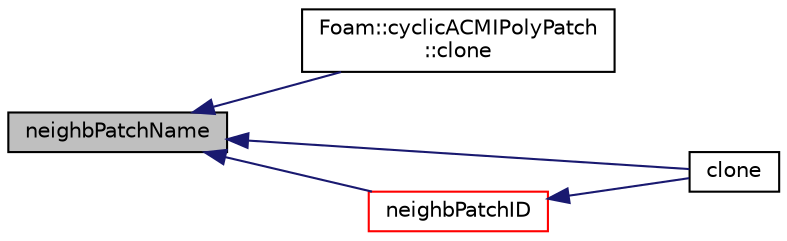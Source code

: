 digraph "neighbPatchName"
{
  bgcolor="transparent";
  edge [fontname="Helvetica",fontsize="10",labelfontname="Helvetica",labelfontsize="10"];
  node [fontname="Helvetica",fontsize="10",shape=record];
  rankdir="LR";
  Node756 [label="neighbPatchName",height=0.2,width=0.4,color="black", fillcolor="grey75", style="filled", fontcolor="black"];
  Node756 -> Node757 [dir="back",color="midnightblue",fontsize="10",style="solid",fontname="Helvetica"];
  Node757 [label="Foam::cyclicACMIPolyPatch\l::clone",height=0.2,width=0.4,color="black",URL="$a26057.html#a46b85bc54e0f1c8d54656b24cf2c6e0f",tooltip="Construct and return a clone, resetting the face list. "];
  Node756 -> Node758 [dir="back",color="midnightblue",fontsize="10",style="solid",fontname="Helvetica"];
  Node758 [label="clone",height=0.2,width=0.4,color="black",URL="$a26077.html#afff6d4f7511147e0c8a4b8a5448296ec",tooltip="Construct and return a clone, resetting the face list. "];
  Node756 -> Node759 [dir="back",color="midnightblue",fontsize="10",style="solid",fontname="Helvetica"];
  Node759 [label="neighbPatchID",height=0.2,width=0.4,color="red",URL="$a26077.html#afc2149e80f0785ace675c205b80eb6bc",tooltip="Neighbour patch ID. "];
  Node759 -> Node758 [dir="back",color="midnightblue",fontsize="10",style="solid",fontname="Helvetica"];
}
